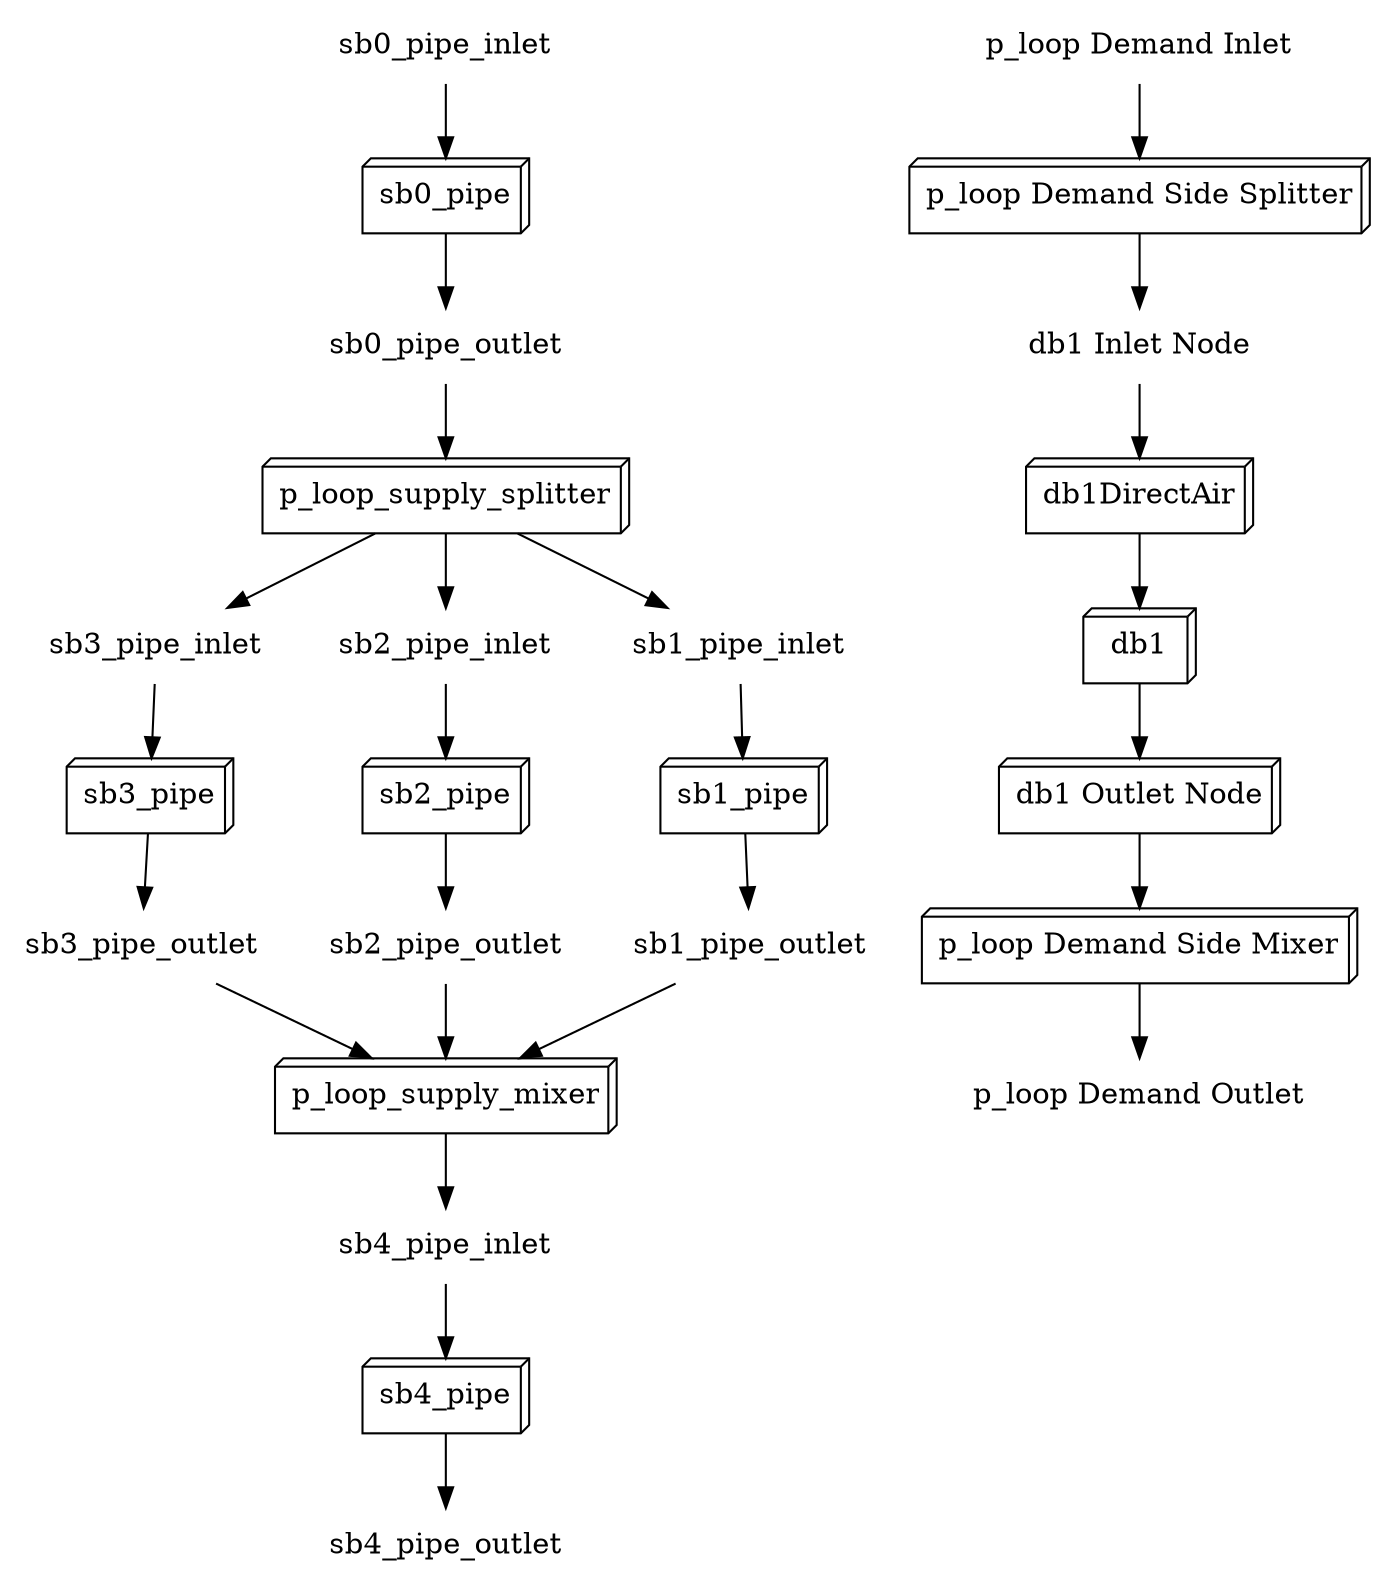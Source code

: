 digraph G {
sb1_pipe [shape=box3d, label=sb1_pipe];
"p_loop Demand Side Splitter" [shape=box3d, label="p_loop Demand Side Splitter"];
sb3_pipe_outlet [shape=plaintext, label=sb3_pipe_outlet];
"db1 Outlet Node" [shape=plaintext, label="db1 Outlet Node"];
sb0_pipe [shape=box3d, label=sb0_pipe];
"p_loop Demand Outlet" [shape=plaintext, label="p_loop Demand Outlet"];
p_loop_supply_splitter [shape=box3d, label=p_loop_supply_splitter];
sb0_pipe_outlet [shape=plaintext, label=sb0_pipe_outlet];
"db1 Outlet Node" [shape=box3d, label="db1 Outlet Node"];
sb3_pipe_inlet [shape=plaintext, label=sb3_pipe_inlet];
sb4_pipe_outlet [shape=plaintext, label=sb4_pipe_outlet];
p_loop_supply_mixer [shape=box3d, label=p_loop_supply_mixer];
"p_loop Demand Inlet" [shape=plaintext, label="p_loop Demand Inlet"];
sb1_pipe_outlet [shape=plaintext, label=sb1_pipe_outlet];
db1DirectAir [shape=box3d, label=db1DirectAir];
"db1 Inlet Node" [shape=plaintext, label="db1 Inlet Node"];
sb3_pipe [shape=box3d, label=sb3_pipe];
sb2_pipe [shape=box3d, label=sb2_pipe];
sb4_pipe [shape=box3d, label=sb4_pipe];
db1 [shape=box3d, label=db1];
sb2_pipe_inlet [shape=plaintext, label=sb2_pipe_inlet];
sb4_pipe_inlet [shape=plaintext, label=sb4_pipe_inlet];
sb2_pipe_outlet [shape=plaintext, label=sb2_pipe_outlet];
"p_loop Demand Side Mixer" [shape=box3d, label="p_loop Demand Side Mixer"];
sb1_pipe_inlet [shape=plaintext, label=sb1_pipe_inlet];
sb0_pipe_inlet [shape=plaintext, label=sb0_pipe_inlet];
sb0_pipe_inlet -> sb0_pipe;
sb0_pipe -> sb0_pipe_outlet;
sb1_pipe_inlet -> sb1_pipe;
sb1_pipe -> sb1_pipe_outlet;
sb2_pipe_inlet -> sb2_pipe;
sb2_pipe -> sb2_pipe_outlet;
sb3_pipe_inlet -> sb3_pipe;
sb3_pipe -> sb3_pipe_outlet;
sb4_pipe_inlet -> sb4_pipe;
sb4_pipe -> sb4_pipe_outlet;
sb0_pipe_outlet -> p_loop_supply_splitter;
p_loop_supply_splitter -> sb1_pipe_inlet;
p_loop_supply_splitter -> sb2_pipe_inlet;
p_loop_supply_splitter -> sb3_pipe_inlet;
p_loop_supply_mixer -> sb4_pipe_inlet;
sb1_pipe_outlet -> p_loop_supply_mixer;
sb2_pipe_outlet -> p_loop_supply_mixer;
sb3_pipe_outlet -> p_loop_supply_mixer;
"p_loop Demand Inlet" -> "p_loop Demand Side Splitter";
"p_loop Demand Side Splitter" -> "db1 Inlet Node";
"p_loop Demand Side Mixer" -> "p_loop Demand Outlet";
"db1 Outlet Node" -> "p_loop Demand Side Mixer";
db1 -> "db1 Outlet Node";
db1DirectAir -> db1;
"db1 Inlet Node" -> db1DirectAir;
}
